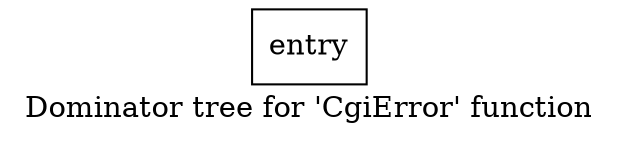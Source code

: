 digraph "Dominator tree for 'CgiError' function" {
	label="Dominator tree for 'CgiError' function";

	Node0xe243b0 [shape=record,label="{entry}"];
}
